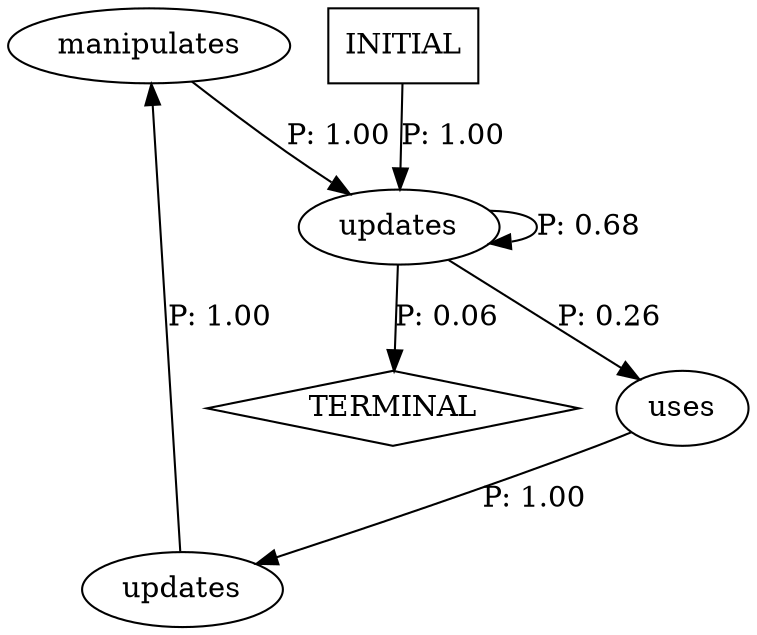 digraph G {
  0 [label="manipulates"];
  1 [label="updates"];
  2 [label="updates"];
  3 [label="uses"];
  4 [label="TERMINAL",shape=diamond];
  5 [label="INITIAL",shape=box];
0->2 [label="P: 1.00"];
1->0 [label="P: 1.00"];
2->2 [label="P: 0.68"];
2->3 [label="P: 0.26"];
2->4 [label="P: 0.06"];
3->1 [label="P: 1.00"];
5->2 [label="P: 1.00"];
}
